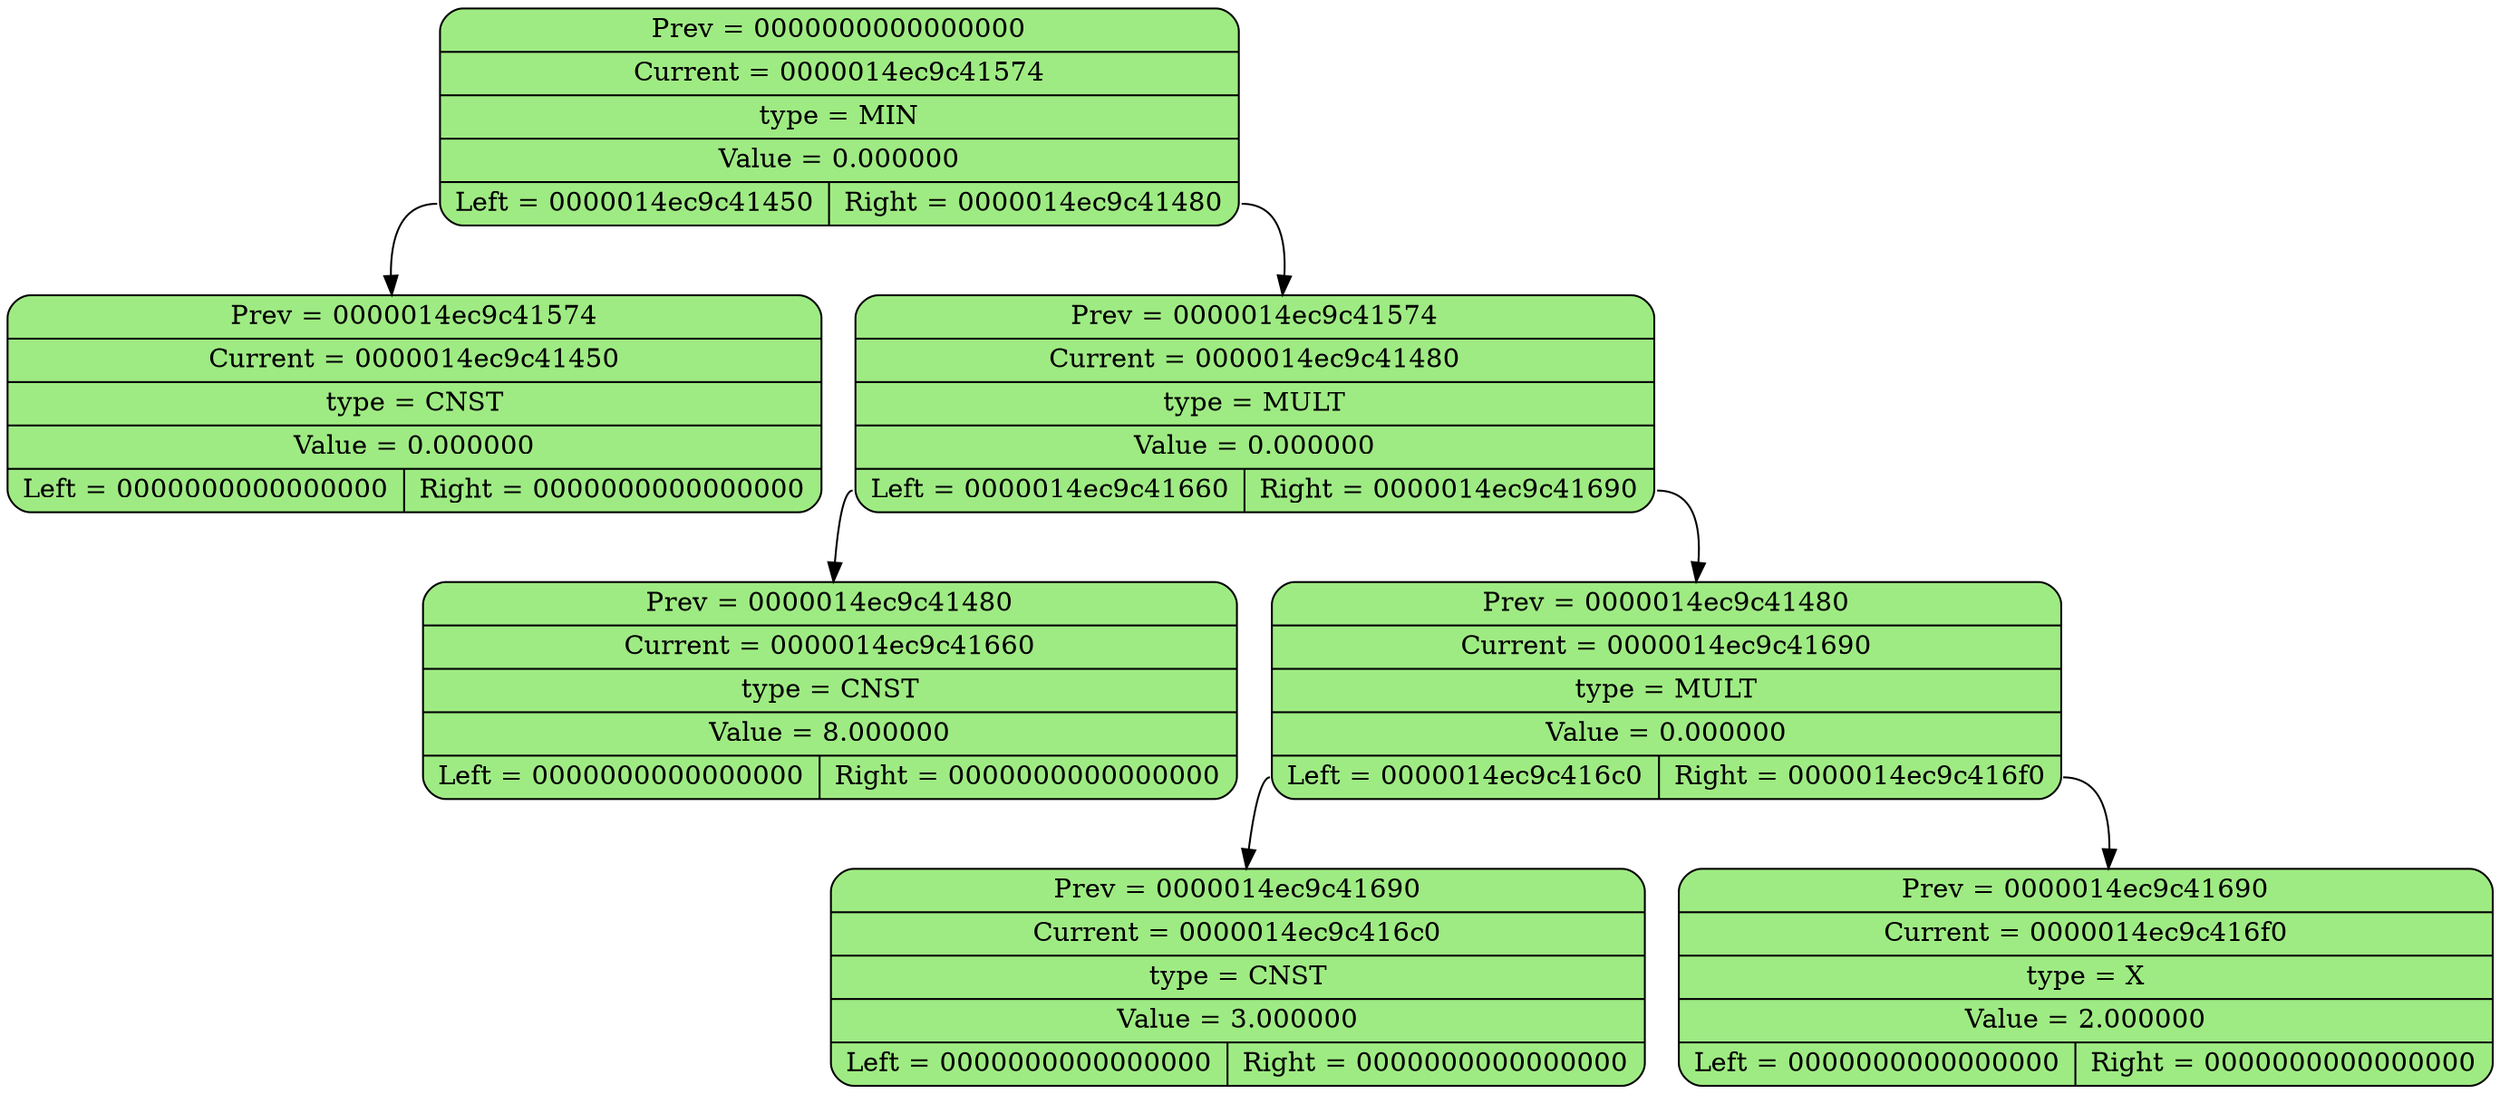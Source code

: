 digraph List_7 {
	graph [dpi = 100];
	rankdir = TB
	"Nod_0" [shape = "Mrecord", style = "filled", fillcolor = "#9feb83", label = "{ <prev> Prev = 0000000000000000 | Current = 0000014ec9c41574 | type = MIN | Value = 0.000000 |{ <left> Left = 0000014ec9c41450 | <right> Right = 0000014ec9c41480} }"]
	"Nod_1" [shape = "Mrecord", style = "filled", fillcolor = "#9feb83", label = "{ <prev> Prev = 0000014ec9c41574 | Current = 0000014ec9c41450 | type = CNST | Value = 0.000000 |{ <left> Left = 0000000000000000 | <right> Right = 0000000000000000} }"]
	"Nod_2" [shape = "Mrecord", style = "filled", fillcolor = "#9feb83", label = "{ <prev> Prev = 0000014ec9c41574 | Current = 0000014ec9c41480 | type = MULT | Value = 0.000000 |{ <left> Left = 0000014ec9c41660 | <right> Right = 0000014ec9c41690} }"]
	"Nod_3" [shape = "Mrecord", style = "filled", fillcolor = "#9feb83", label = "{ <prev> Prev = 0000014ec9c41480 | Current = 0000014ec9c41660 | type = CNST | Value = 8.000000 |{ <left> Left = 0000000000000000 | <right> Right = 0000000000000000} }"]
	"Nod_4" [shape = "Mrecord", style = "filled", fillcolor = "#9feb83", label = "{ <prev> Prev = 0000014ec9c41480 | Current = 0000014ec9c41690 | type = MULT | Value = 0.000000 |{ <left> Left = 0000014ec9c416c0 | <right> Right = 0000014ec9c416f0} }"]
	"Nod_5" [shape = "Mrecord", style = "filled", fillcolor = "#9feb83", label = "{ <prev> Prev = 0000014ec9c41690 | Current = 0000014ec9c416c0 | type = CNST | Value = 3.000000 |{ <left> Left = 0000000000000000 | <right> Right = 0000000000000000} }"]
	"Nod_6" [shape = "Mrecord", style = "filled", fillcolor = "#9feb83", label = "{ <prev> Prev = 0000014ec9c41690 | Current = 0000014ec9c416f0 | type = X | Value = 2.000000 |{ <left> Left = 0000000000000000 | <right> Right = 0000000000000000} }"]
	{ rank = same;  Nod_0; }
	{ rank = same;  Nod_1;  Nod_2; }
	{ rank = same;  Nod_3;  Nod_4; }
	{ rank = same;  Nod_5;  Nod_6; }
	"Nod_0":left -> "Nod_1";
	"Nod_0":right -> "Nod_2";
	"Nod_2":left -> "Nod_3";
	"Nod_2":right -> "Nod_4";
	"Nod_4":left -> "Nod_5";
	"Nod_4":right -> "Nod_6";
}